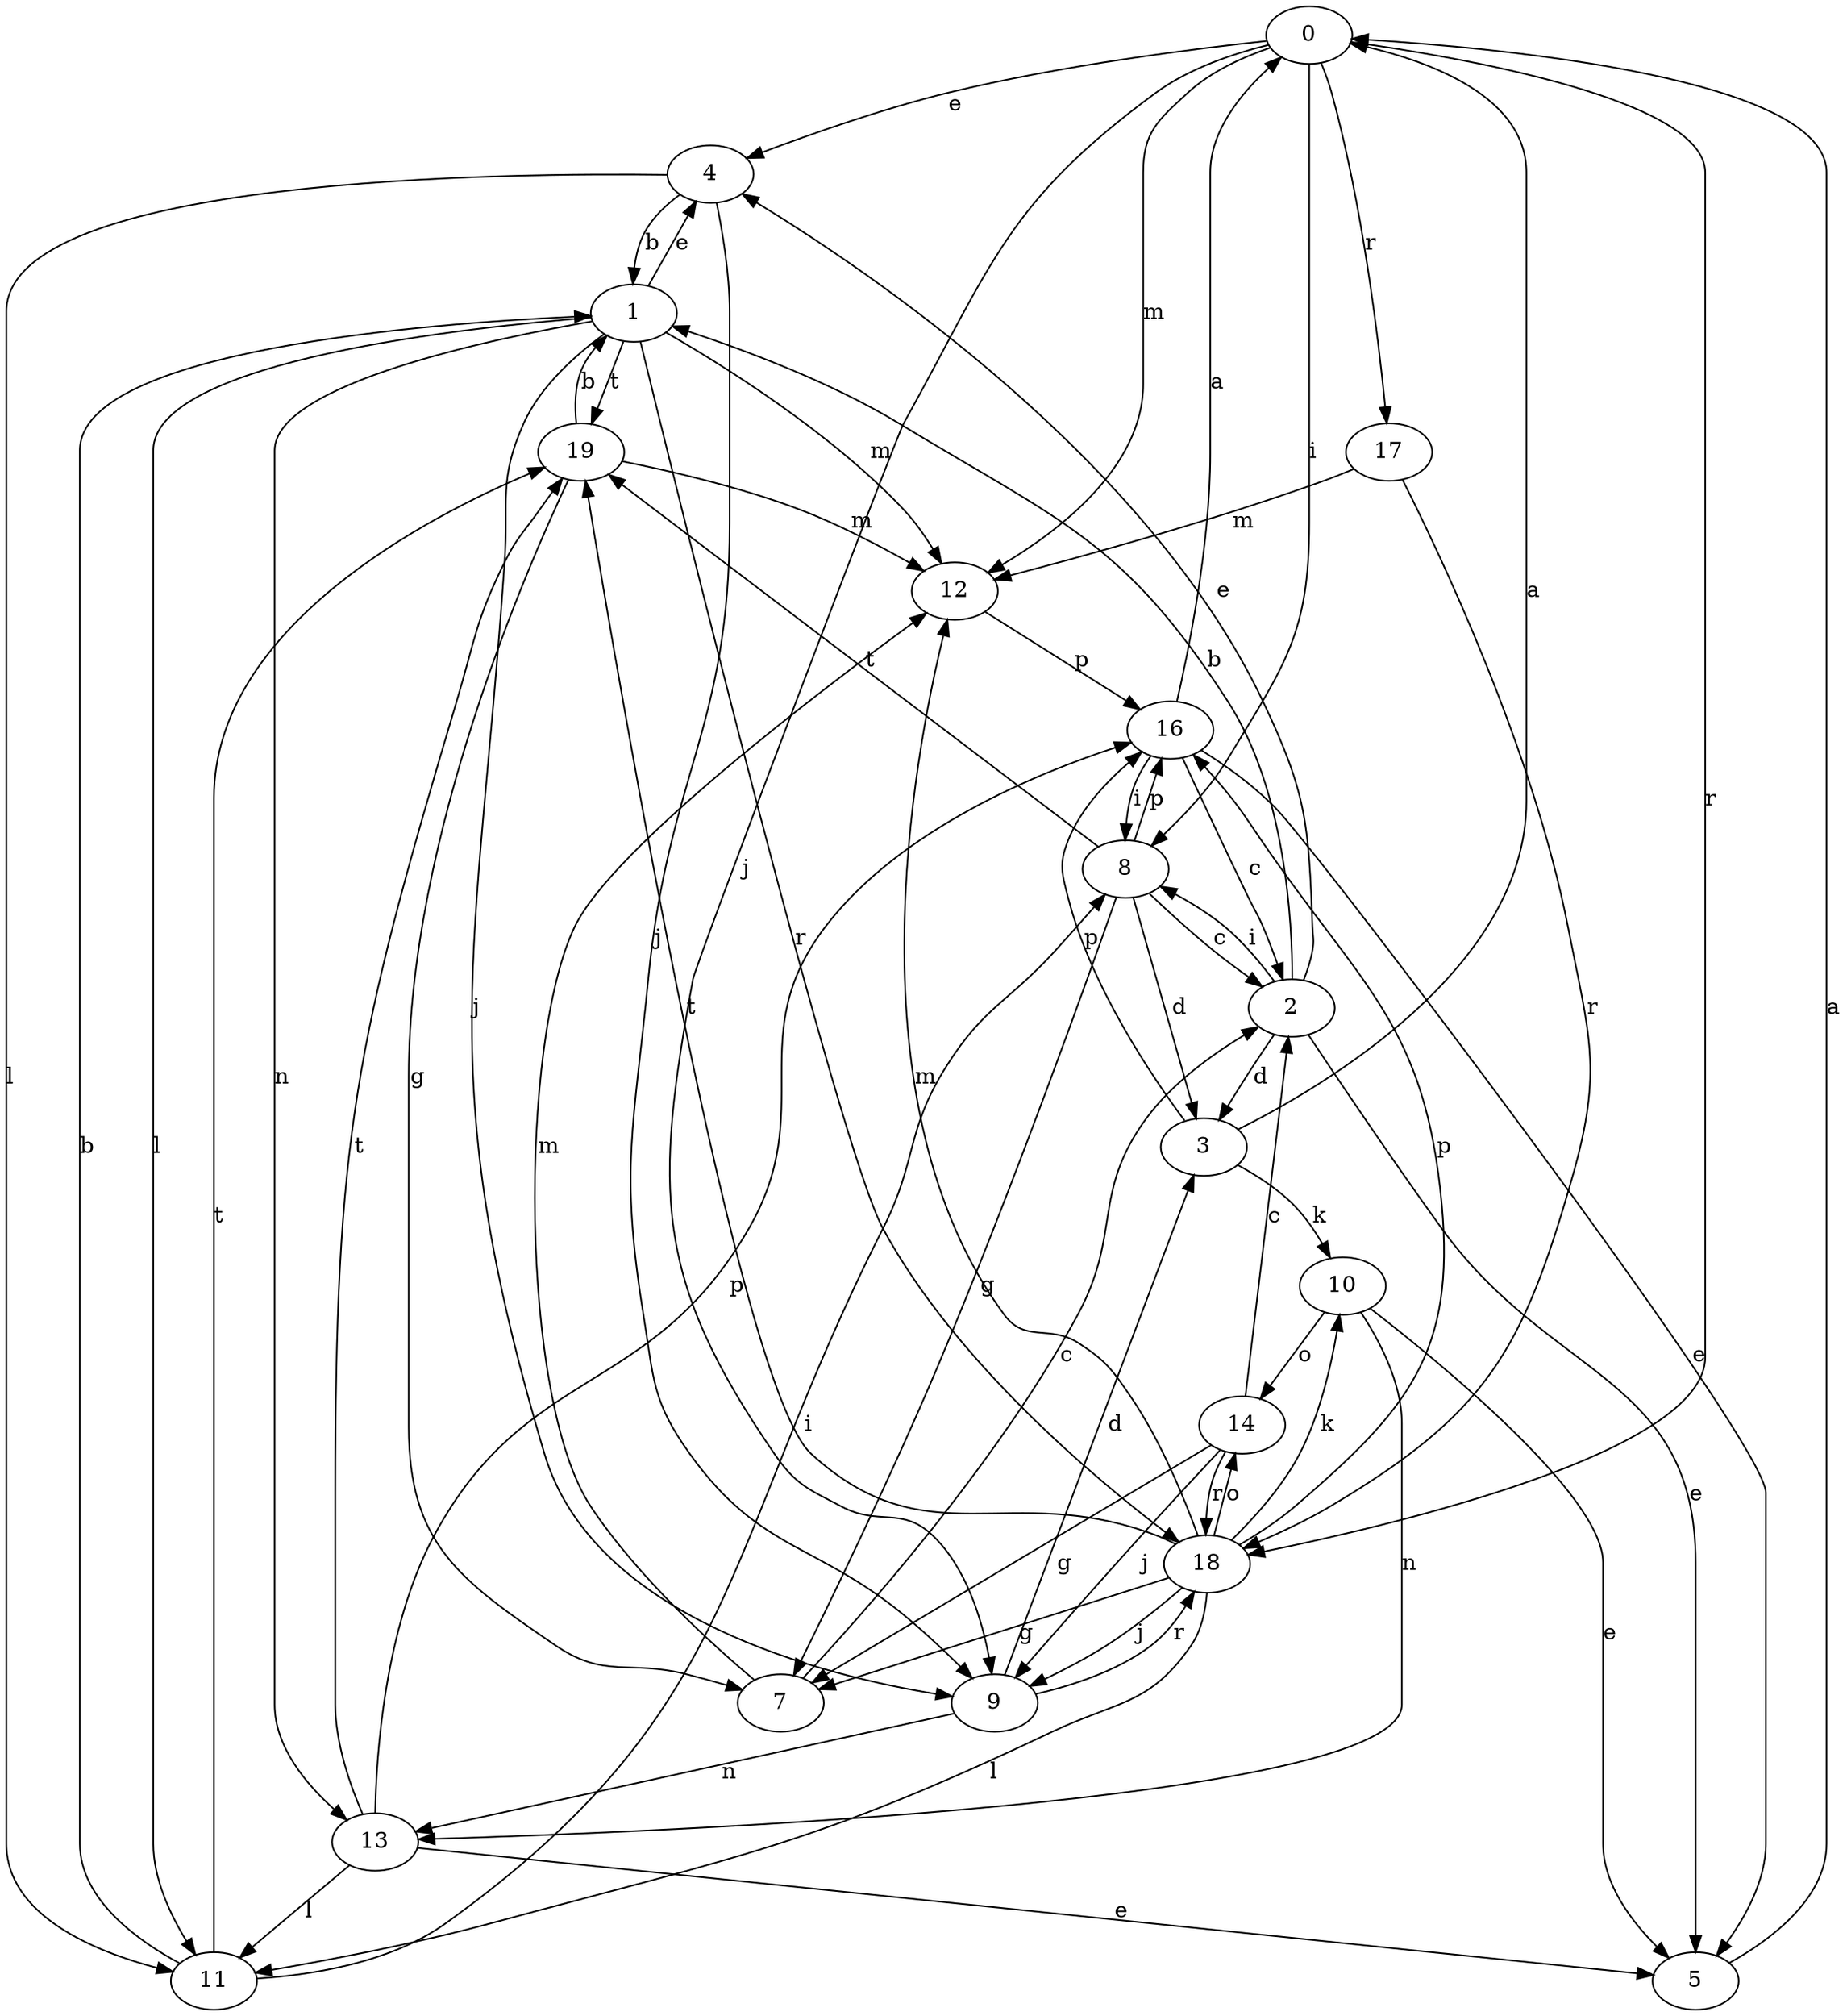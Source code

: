 strict digraph  {
0;
1;
2;
3;
4;
5;
7;
8;
9;
10;
11;
12;
13;
14;
16;
17;
18;
19;
0 -> 4  [label=e];
0 -> 8  [label=i];
0 -> 9  [label=j];
0 -> 12  [label=m];
0 -> 17  [label=r];
0 -> 18  [label=r];
1 -> 4  [label=e];
1 -> 9  [label=j];
1 -> 11  [label=l];
1 -> 12  [label=m];
1 -> 13  [label=n];
1 -> 18  [label=r];
1 -> 19  [label=t];
2 -> 1  [label=b];
2 -> 3  [label=d];
2 -> 4  [label=e];
2 -> 5  [label=e];
2 -> 8  [label=i];
3 -> 0  [label=a];
3 -> 10  [label=k];
3 -> 16  [label=p];
4 -> 1  [label=b];
4 -> 9  [label=j];
4 -> 11  [label=l];
5 -> 0  [label=a];
7 -> 2  [label=c];
7 -> 12  [label=m];
8 -> 2  [label=c];
8 -> 3  [label=d];
8 -> 7  [label=g];
8 -> 16  [label=p];
8 -> 19  [label=t];
9 -> 3  [label=d];
9 -> 13  [label=n];
9 -> 18  [label=r];
10 -> 5  [label=e];
10 -> 13  [label=n];
10 -> 14  [label=o];
11 -> 1  [label=b];
11 -> 8  [label=i];
11 -> 19  [label=t];
12 -> 16  [label=p];
13 -> 5  [label=e];
13 -> 11  [label=l];
13 -> 16  [label=p];
13 -> 19  [label=t];
14 -> 2  [label=c];
14 -> 7  [label=g];
14 -> 9  [label=j];
14 -> 18  [label=r];
16 -> 0  [label=a];
16 -> 2  [label=c];
16 -> 5  [label=e];
16 -> 8  [label=i];
17 -> 12  [label=m];
17 -> 18  [label=r];
18 -> 7  [label=g];
18 -> 9  [label=j];
18 -> 10  [label=k];
18 -> 11  [label=l];
18 -> 12  [label=m];
18 -> 14  [label=o];
18 -> 16  [label=p];
18 -> 19  [label=t];
19 -> 1  [label=b];
19 -> 7  [label=g];
19 -> 12  [label=m];
}
